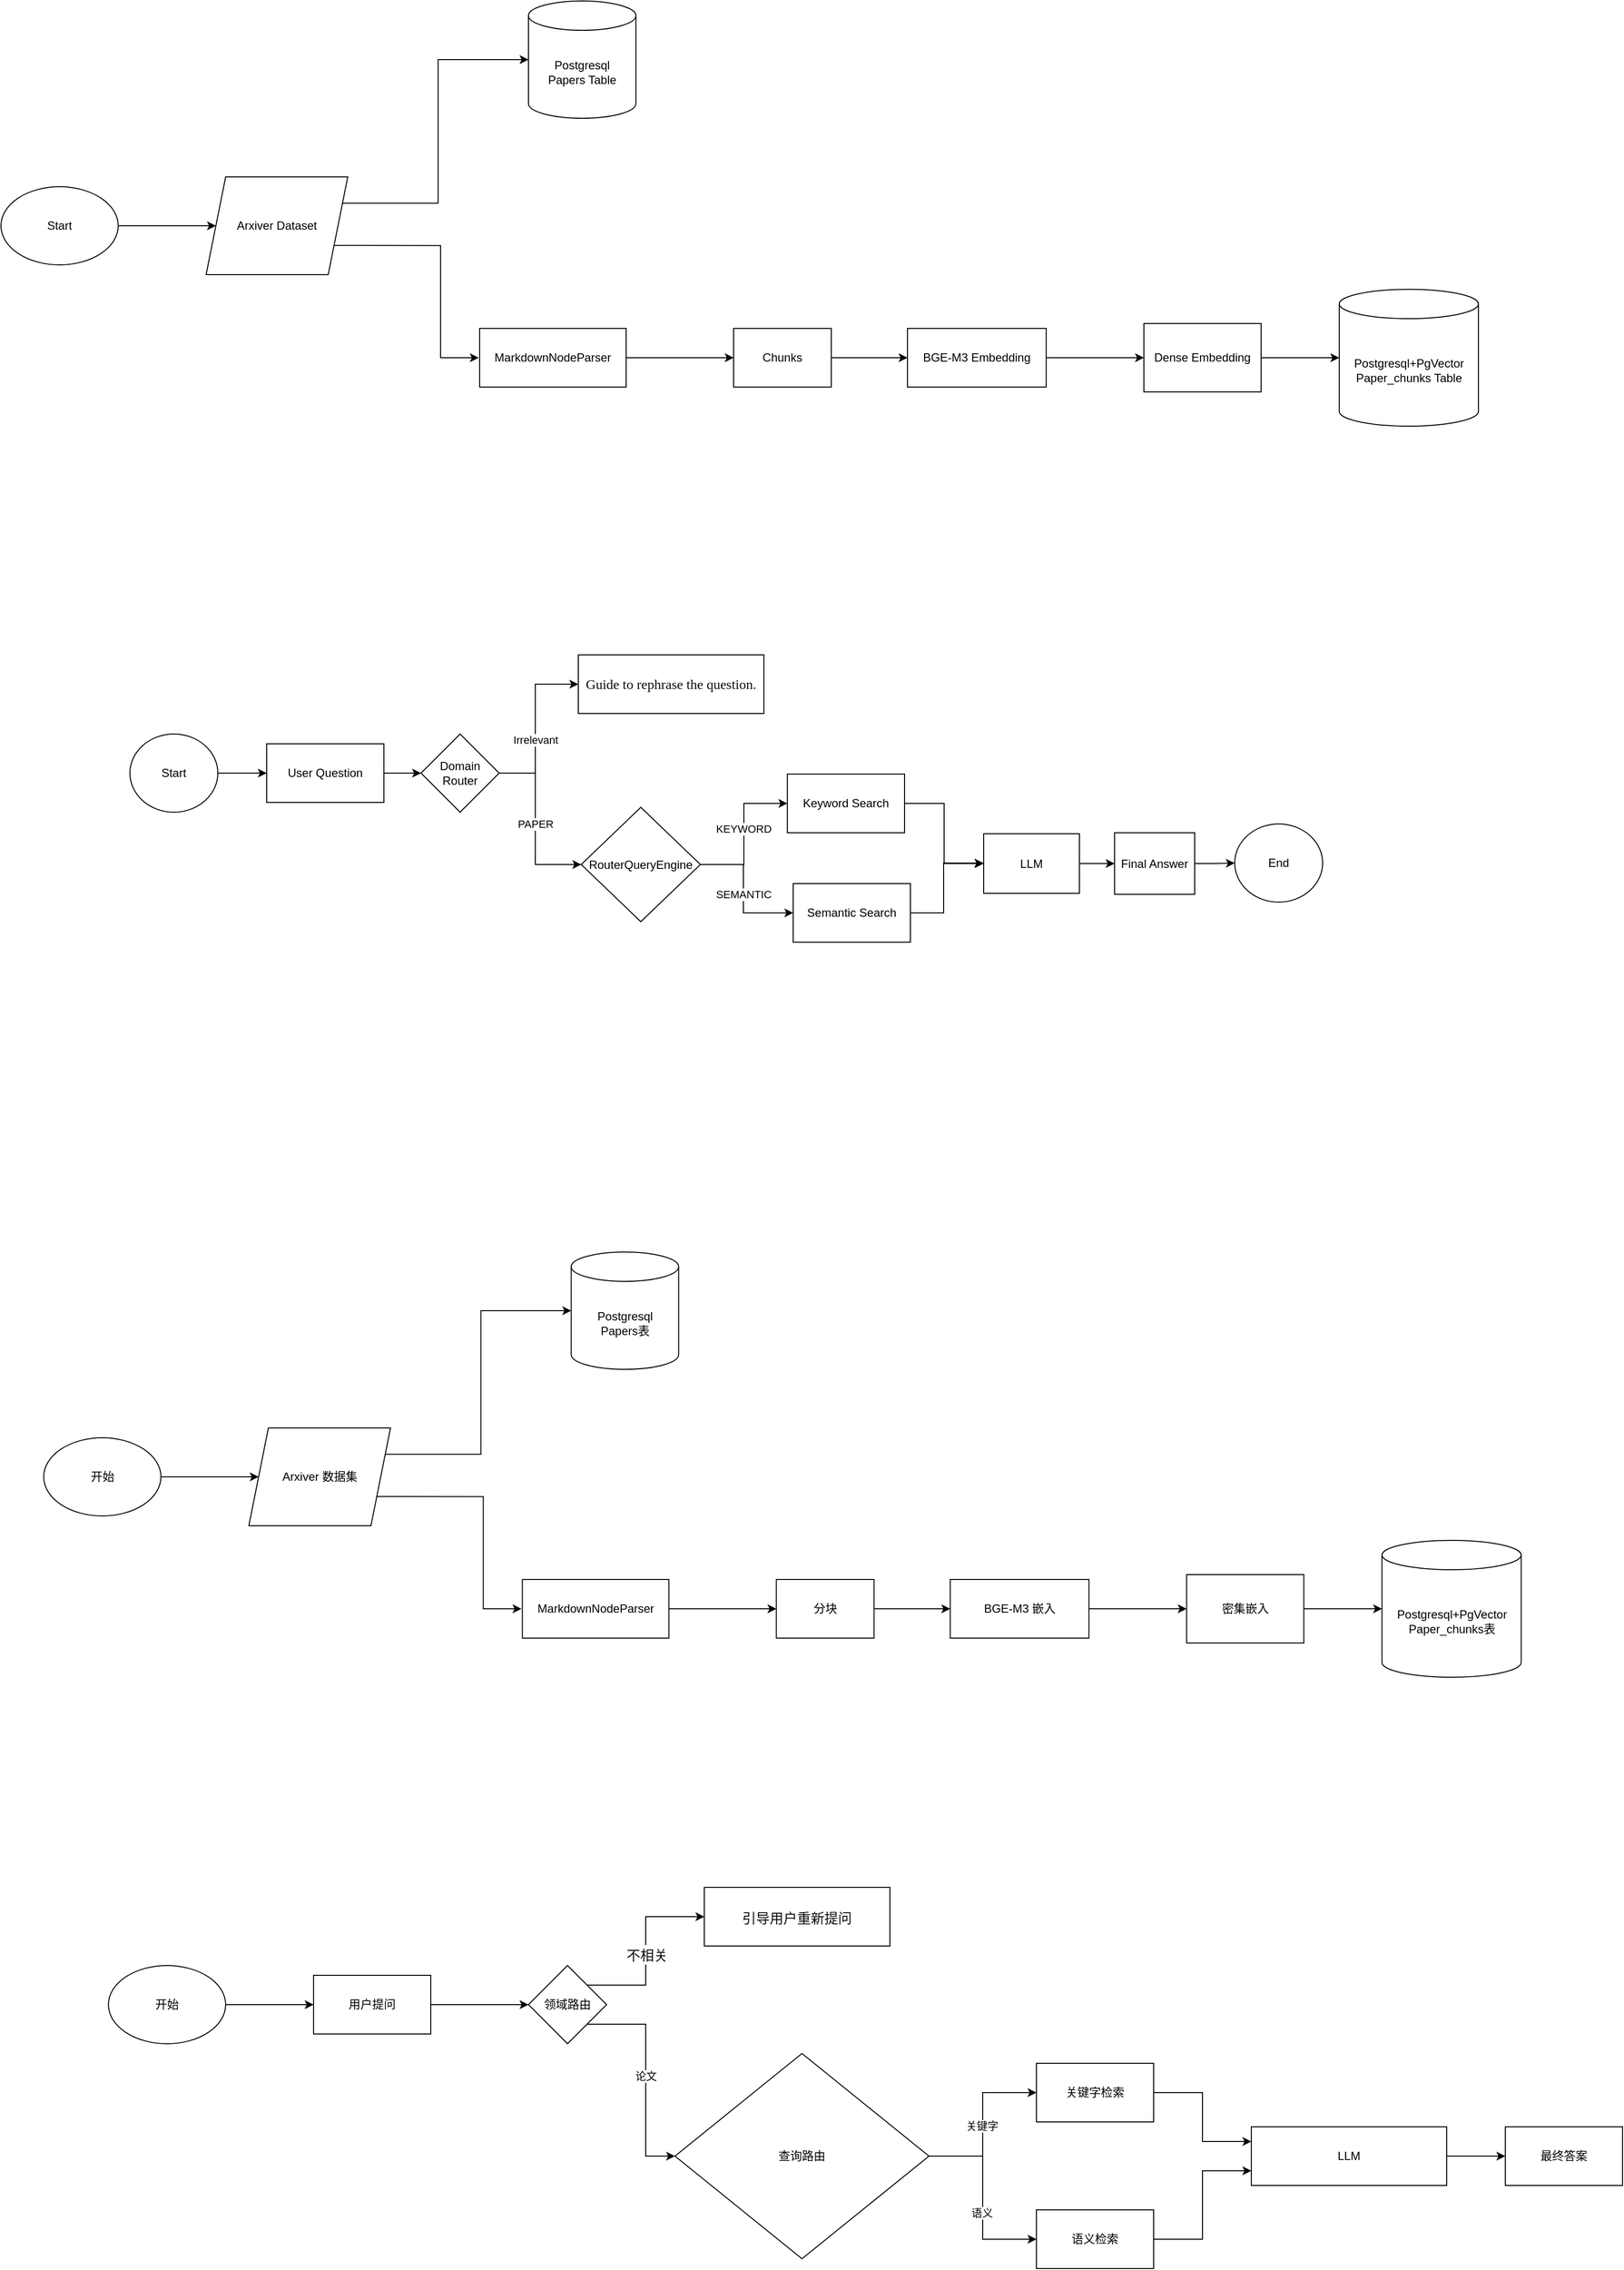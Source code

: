 <mxfile version="26.0.1">
  <diagram name="Page-1" id="H1nWyz-zGky99hEOMY2M">
    <mxGraphModel dx="1303" dy="630" grid="0" gridSize="10" guides="0" tooltips="1" connect="1" arrows="1" fold="1" page="0" pageScale="1" pageWidth="850" pageHeight="1100" math="0" shadow="0">
      <root>
        <mxCell id="0" />
        <mxCell id="1" parent="0" />
        <mxCell id="X-DavWtna-uUhui-5MiI-4" value="Postgresql&lt;div&gt;Papers Table&lt;/div&gt;" style="shape=cylinder3;whiteSpace=wrap;html=1;boundedLbl=1;backgroundOutline=1;size=15;" parent="1" vertex="1">
          <mxGeometry x="550" y="70" width="110" height="120" as="geometry" />
        </mxCell>
        <mxCell id="X-DavWtna-uUhui-5MiI-27" style="edgeStyle=orthogonalEdgeStyle;rounded=0;orthogonalLoop=1;jettySize=auto;html=1;exitX=1;exitY=0.5;exitDx=0;exitDy=0;entryX=0;entryY=0.5;entryDx=0;entryDy=0;" parent="1" source="X-DavWtna-uUhui-5MiI-6" target="X-DavWtna-uUhui-5MiI-7" edge="1">
          <mxGeometry relative="1" as="geometry" />
        </mxCell>
        <mxCell id="X-DavWtna-uUhui-5MiI-6" value="MarkdownNodeParser" style="rounded=0;whiteSpace=wrap;html=1;" parent="1" vertex="1">
          <mxGeometry x="500" y="405" width="150" height="60" as="geometry" />
        </mxCell>
        <mxCell id="X-DavWtna-uUhui-5MiI-28" style="edgeStyle=orthogonalEdgeStyle;rounded=0;orthogonalLoop=1;jettySize=auto;html=1;exitX=1;exitY=0.5;exitDx=0;exitDy=0;" parent="1" source="X-DavWtna-uUhui-5MiI-7" target="X-DavWtna-uUhui-5MiI-9" edge="1">
          <mxGeometry relative="1" as="geometry" />
        </mxCell>
        <mxCell id="X-DavWtna-uUhui-5MiI-7" value="Chunks" style="rounded=0;whiteSpace=wrap;html=1;" parent="1" vertex="1">
          <mxGeometry x="760" y="405" width="100" height="60" as="geometry" />
        </mxCell>
        <mxCell id="X-DavWtna-uUhui-5MiI-29" style="edgeStyle=orthogonalEdgeStyle;rounded=0;orthogonalLoop=1;jettySize=auto;html=1;exitX=1;exitY=0.5;exitDx=0;exitDy=0;entryX=0;entryY=0.5;entryDx=0;entryDy=0;" parent="1" source="X-DavWtna-uUhui-5MiI-9" target="X-DavWtna-uUhui-5MiI-10" edge="1">
          <mxGeometry relative="1" as="geometry" />
        </mxCell>
        <mxCell id="X-DavWtna-uUhui-5MiI-9" value="BGE-M3 Embedding" style="rounded=0;whiteSpace=wrap;html=1;" parent="1" vertex="1">
          <mxGeometry x="938" y="405" width="142" height="60" as="geometry" />
        </mxCell>
        <mxCell id="X-DavWtna-uUhui-5MiI-10" value="Dense Embedding" style="rounded=0;whiteSpace=wrap;html=1;" parent="1" vertex="1">
          <mxGeometry x="1180" y="400" width="120" height="70" as="geometry" />
        </mxCell>
        <mxCell id="X-DavWtna-uUhui-5MiI-11" value="Postgresql+PgVector&lt;div&gt;Paper_chunks Table&lt;/div&gt;" style="shape=cylinder3;whiteSpace=wrap;html=1;boundedLbl=1;backgroundOutline=1;size=15;" parent="1" vertex="1">
          <mxGeometry x="1380" y="365" width="142.5" height="140" as="geometry" />
        </mxCell>
        <mxCell id="X-DavWtna-uUhui-5MiI-20" style="edgeStyle=orthogonalEdgeStyle;rounded=0;orthogonalLoop=1;jettySize=auto;html=1;entryX=0;entryY=0.5;entryDx=0;entryDy=0;" parent="1" source="X-DavWtna-uUhui-5MiI-18" target="X-DavWtna-uUhui-5MiI-19" edge="1">
          <mxGeometry relative="1" as="geometry" />
        </mxCell>
        <mxCell id="X-DavWtna-uUhui-5MiI-18" value="Start" style="ellipse;whiteSpace=wrap;html=1;" parent="1" vertex="1">
          <mxGeometry x="10" y="260" width="120" height="80" as="geometry" />
        </mxCell>
        <mxCell id="X-DavWtna-uUhui-5MiI-26" style="edgeStyle=orthogonalEdgeStyle;rounded=0;orthogonalLoop=1;jettySize=auto;html=1;exitX=1;exitY=0.75;exitDx=0;exitDy=0;entryX=0;entryY=0.5;entryDx=0;entryDy=0;" parent="1" edge="1">
          <mxGeometry relative="1" as="geometry">
            <mxPoint x="349.998" y="320.161" as="sourcePoint" />
            <mxPoint x="499.03" y="435" as="targetPoint" />
            <Array as="points">
              <mxPoint x="460" y="320" />
              <mxPoint x="460" y="435" />
            </Array>
          </mxGeometry>
        </mxCell>
        <mxCell id="X-DavWtna-uUhui-5MiI-19" value="Arxiver Dataset" style="shape=parallelogram;perimeter=parallelogramPerimeter;whiteSpace=wrap;html=1;fixedSize=1;" parent="1" vertex="1">
          <mxGeometry x="220" y="250" width="145" height="100" as="geometry" />
        </mxCell>
        <mxCell id="X-DavWtna-uUhui-5MiI-23" style="edgeStyle=orthogonalEdgeStyle;rounded=0;orthogonalLoop=1;jettySize=auto;html=1;exitX=1;exitY=0.25;exitDx=0;exitDy=0;entryX=0;entryY=0.5;entryDx=0;entryDy=0;entryPerimeter=0;" parent="1" source="X-DavWtna-uUhui-5MiI-19" target="X-DavWtna-uUhui-5MiI-4" edge="1">
          <mxGeometry relative="1" as="geometry">
            <mxPoint x="520" y="140" as="targetPoint" />
          </mxGeometry>
        </mxCell>
        <mxCell id="X-DavWtna-uUhui-5MiI-30" style="edgeStyle=orthogonalEdgeStyle;rounded=0;orthogonalLoop=1;jettySize=auto;html=1;exitX=1;exitY=0.5;exitDx=0;exitDy=0;entryX=0;entryY=0.5;entryDx=0;entryDy=0;entryPerimeter=0;" parent="1" source="X-DavWtna-uUhui-5MiI-10" target="X-DavWtna-uUhui-5MiI-11" edge="1">
          <mxGeometry relative="1" as="geometry" />
        </mxCell>
        <mxCell id="X-DavWtna-uUhui-5MiI-44" style="edgeStyle=orthogonalEdgeStyle;rounded=0;orthogonalLoop=1;jettySize=auto;html=1;exitX=1;exitY=0.5;exitDx=0;exitDy=0;entryX=0;entryY=0.5;entryDx=0;entryDy=0;" parent="1" source="X-DavWtna-uUhui-5MiI-32" target="X-DavWtna-uUhui-5MiI-33" edge="1">
          <mxGeometry relative="1" as="geometry" />
        </mxCell>
        <mxCell id="X-DavWtna-uUhui-5MiI-32" value="Start" style="ellipse;whiteSpace=wrap;html=1;" parent="1" vertex="1">
          <mxGeometry x="142" y="820" width="90" height="80" as="geometry" />
        </mxCell>
        <mxCell id="X-DavWtna-uUhui-5MiI-45" style="edgeStyle=orthogonalEdgeStyle;rounded=0;orthogonalLoop=1;jettySize=auto;html=1;exitX=1;exitY=0.5;exitDx=0;exitDy=0;entryX=0;entryY=0.5;entryDx=0;entryDy=0;" parent="1" source="X-DavWtna-uUhui-5MiI-33" target="X-DavWtna-uUhui-5MiI-34" edge="1">
          <mxGeometry relative="1" as="geometry" />
        </mxCell>
        <mxCell id="X-DavWtna-uUhui-5MiI-33" value="User Question" style="rounded=0;whiteSpace=wrap;html=1;" parent="1" vertex="1">
          <mxGeometry x="282" y="830" width="120" height="60" as="geometry" />
        </mxCell>
        <mxCell id="AyWGeNoxoa-37tQaOYcG-12" style="edgeStyle=orthogonalEdgeStyle;rounded=0;orthogonalLoop=1;jettySize=auto;html=1;exitX=1;exitY=0.5;exitDx=0;exitDy=0;entryX=0;entryY=0.5;entryDx=0;entryDy=0;" edge="1" parent="1" source="X-DavWtna-uUhui-5MiI-34" target="X-DavWtna-uUhui-5MiI-37">
          <mxGeometry relative="1" as="geometry">
            <Array as="points">
              <mxPoint x="557" y="860" />
              <mxPoint x="557" y="769" />
            </Array>
          </mxGeometry>
        </mxCell>
        <mxCell id="AyWGeNoxoa-37tQaOYcG-14" value="Irrelevant" style="edgeLabel;html=1;align=center;verticalAlign=middle;resizable=0;points=[];" vertex="1" connectable="0" parent="AyWGeNoxoa-37tQaOYcG-12">
          <mxGeometry x="-0.172" relative="1" as="geometry">
            <mxPoint as="offset" />
          </mxGeometry>
        </mxCell>
        <mxCell id="AyWGeNoxoa-37tQaOYcG-13" value="PAPER" style="edgeStyle=orthogonalEdgeStyle;rounded=0;orthogonalLoop=1;jettySize=auto;html=1;exitX=1;exitY=0.5;exitDx=0;exitDy=0;entryX=0;entryY=0.5;entryDx=0;entryDy=0;" edge="1" parent="1" source="X-DavWtna-uUhui-5MiI-34" target="AyWGeNoxoa-37tQaOYcG-2">
          <mxGeometry relative="1" as="geometry">
            <Array as="points">
              <mxPoint x="557" y="860" />
              <mxPoint x="557" y="954" />
            </Array>
          </mxGeometry>
        </mxCell>
        <mxCell id="X-DavWtna-uUhui-5MiI-34" value="Domain Router" style="rhombus;whiteSpace=wrap;html=1;" parent="1" vertex="1">
          <mxGeometry x="440" y="820" width="80" height="80" as="geometry" />
        </mxCell>
        <mxCell id="X-DavWtna-uUhui-5MiI-37" value="&lt;p style=&quot;margin: 0px; font-variant-numeric: normal; font-variant-east-asian: normal; font-variant-alternates: normal; font-size-adjust: none; font-kerning: auto; font-optical-sizing: auto; font-feature-settings: normal; font-variation-settings: normal; font-variant-position: normal; font-variant-emoji: normal; font-stretch: normal; font-size: 14px; line-height: normal; font-family: &amp;quot;.AppleSystemUIFont&amp;quot;; color: rgb(14, 14, 14); text-align: start;&quot; class=&quot;p1&quot;&gt;Guide to rephrase the question.&lt;/p&gt;" style="rounded=0;whiteSpace=wrap;html=1;" parent="1" vertex="1">
          <mxGeometry x="601" y="739" width="190" height="60" as="geometry" />
        </mxCell>
        <mxCell id="AyWGeNoxoa-37tQaOYcG-9" style="edgeStyle=orthogonalEdgeStyle;rounded=0;orthogonalLoop=1;jettySize=auto;html=1;exitX=1;exitY=0.5;exitDx=0;exitDy=0;entryX=0;entryY=0.5;entryDx=0;entryDy=0;" edge="1" parent="1" source="X-DavWtna-uUhui-5MiI-40" target="X-DavWtna-uUhui-5MiI-42">
          <mxGeometry relative="1" as="geometry" />
        </mxCell>
        <mxCell id="X-DavWtna-uUhui-5MiI-40" value="Keyword Search" style="rounded=0;whiteSpace=wrap;html=1;" parent="1" vertex="1">
          <mxGeometry x="815" y="861" width="120" height="60" as="geometry" />
        </mxCell>
        <mxCell id="AyWGeNoxoa-37tQaOYcG-10" style="edgeStyle=orthogonalEdgeStyle;rounded=0;orthogonalLoop=1;jettySize=auto;html=1;exitX=1;exitY=0.5;exitDx=0;exitDy=0;" edge="1" parent="1" source="X-DavWtna-uUhui-5MiI-41">
          <mxGeometry relative="1" as="geometry">
            <mxPoint x="1015.652" y="951.957" as="targetPoint" />
            <Array as="points">
              <mxPoint x="975" y="1003" />
              <mxPoint x="975" y="952" />
            </Array>
          </mxGeometry>
        </mxCell>
        <mxCell id="X-DavWtna-uUhui-5MiI-41" value="Semantic Search" style="rounded=0;whiteSpace=wrap;html=1;" parent="1" vertex="1">
          <mxGeometry x="821" y="973" width="120" height="60" as="geometry" />
        </mxCell>
        <mxCell id="X-DavWtna-uUhui-5MiI-55" style="edgeStyle=orthogonalEdgeStyle;rounded=0;orthogonalLoop=1;jettySize=auto;html=1;exitX=1;exitY=0.5;exitDx=0;exitDy=0;entryX=0;entryY=0.5;entryDx=0;entryDy=0;" parent="1" source="X-DavWtna-uUhui-5MiI-42" target="X-DavWtna-uUhui-5MiI-43" edge="1">
          <mxGeometry relative="1" as="geometry" />
        </mxCell>
        <mxCell id="X-DavWtna-uUhui-5MiI-42" value="LLM" style="rounded=0;whiteSpace=wrap;html=1;" parent="1" vertex="1">
          <mxGeometry x="1016" y="922" width="98" height="61" as="geometry" />
        </mxCell>
        <mxCell id="AyWGeNoxoa-37tQaOYcG-7" style="edgeStyle=orthogonalEdgeStyle;rounded=0;orthogonalLoop=1;jettySize=auto;html=1;exitX=1;exitY=0.5;exitDx=0;exitDy=0;entryX=0;entryY=0.5;entryDx=0;entryDy=0;" edge="1" parent="1" source="X-DavWtna-uUhui-5MiI-43" target="AyWGeNoxoa-37tQaOYcG-6">
          <mxGeometry relative="1" as="geometry" />
        </mxCell>
        <mxCell id="X-DavWtna-uUhui-5MiI-43" value="Final Answer" style="rounded=0;whiteSpace=wrap;html=1;" parent="1" vertex="1">
          <mxGeometry x="1150" y="921" width="82" height="63" as="geometry" />
        </mxCell>
        <mxCell id="zXurdi6o70h0bKn79Gws-15" value="Postgresql&lt;div&gt;Papers表&lt;/div&gt;" style="shape=cylinder3;whiteSpace=wrap;html=1;boundedLbl=1;backgroundOutline=1;size=15;" parent="1" vertex="1">
          <mxGeometry x="593.75" y="1350" width="110" height="120" as="geometry" />
        </mxCell>
        <mxCell id="zXurdi6o70h0bKn79Gws-16" style="edgeStyle=orthogonalEdgeStyle;rounded=0;orthogonalLoop=1;jettySize=auto;html=1;exitX=1;exitY=0.5;exitDx=0;exitDy=0;entryX=0;entryY=0.5;entryDx=0;entryDy=0;" parent="1" source="zXurdi6o70h0bKn79Gws-17" target="zXurdi6o70h0bKn79Gws-19" edge="1">
          <mxGeometry relative="1" as="geometry" />
        </mxCell>
        <mxCell id="zXurdi6o70h0bKn79Gws-17" value="MarkdownNodeParser" style="rounded=0;whiteSpace=wrap;html=1;" parent="1" vertex="1">
          <mxGeometry x="543.75" y="1685" width="150" height="60" as="geometry" />
        </mxCell>
        <mxCell id="zXurdi6o70h0bKn79Gws-18" style="edgeStyle=orthogonalEdgeStyle;rounded=0;orthogonalLoop=1;jettySize=auto;html=1;exitX=1;exitY=0.5;exitDx=0;exitDy=0;" parent="1" source="zXurdi6o70h0bKn79Gws-19" target="zXurdi6o70h0bKn79Gws-21" edge="1">
          <mxGeometry relative="1" as="geometry" />
        </mxCell>
        <mxCell id="zXurdi6o70h0bKn79Gws-19" value="分块" style="rounded=0;whiteSpace=wrap;html=1;" parent="1" vertex="1">
          <mxGeometry x="803.75" y="1685" width="100" height="60" as="geometry" />
        </mxCell>
        <mxCell id="zXurdi6o70h0bKn79Gws-20" style="edgeStyle=orthogonalEdgeStyle;rounded=0;orthogonalLoop=1;jettySize=auto;html=1;exitX=1;exitY=0.5;exitDx=0;exitDy=0;entryX=0;entryY=0.5;entryDx=0;entryDy=0;" parent="1" source="zXurdi6o70h0bKn79Gws-21" target="zXurdi6o70h0bKn79Gws-22" edge="1">
          <mxGeometry relative="1" as="geometry" />
        </mxCell>
        <mxCell id="zXurdi6o70h0bKn79Gws-21" value="BGE-M3 嵌入" style="rounded=0;whiteSpace=wrap;html=1;" parent="1" vertex="1">
          <mxGeometry x="981.75" y="1685" width="142" height="60" as="geometry" />
        </mxCell>
        <mxCell id="zXurdi6o70h0bKn79Gws-22" value="密集嵌入" style="rounded=0;whiteSpace=wrap;html=1;" parent="1" vertex="1">
          <mxGeometry x="1223.75" y="1680" width="120" height="70" as="geometry" />
        </mxCell>
        <mxCell id="zXurdi6o70h0bKn79Gws-23" value="Postgresql+PgVector&lt;div&gt;Paper_chunks表&lt;/div&gt;" style="shape=cylinder3;whiteSpace=wrap;html=1;boundedLbl=1;backgroundOutline=1;size=15;" parent="1" vertex="1">
          <mxGeometry x="1423.75" y="1645" width="142.5" height="140" as="geometry" />
        </mxCell>
        <mxCell id="zXurdi6o70h0bKn79Gws-24" style="edgeStyle=orthogonalEdgeStyle;rounded=0;orthogonalLoop=1;jettySize=auto;html=1;entryX=0;entryY=0.5;entryDx=0;entryDy=0;" parent="1" source="zXurdi6o70h0bKn79Gws-25" target="zXurdi6o70h0bKn79Gws-27" edge="1">
          <mxGeometry relative="1" as="geometry" />
        </mxCell>
        <mxCell id="zXurdi6o70h0bKn79Gws-25" value="开始" style="ellipse;whiteSpace=wrap;html=1;" parent="1" vertex="1">
          <mxGeometry x="53.75" y="1540" width="120" height="80" as="geometry" />
        </mxCell>
        <mxCell id="zXurdi6o70h0bKn79Gws-26" style="edgeStyle=orthogonalEdgeStyle;rounded=0;orthogonalLoop=1;jettySize=auto;html=1;exitX=1;exitY=0.75;exitDx=0;exitDy=0;entryX=0;entryY=0.5;entryDx=0;entryDy=0;" parent="1" edge="1">
          <mxGeometry relative="1" as="geometry">
            <mxPoint x="393.748" y="1600.161" as="sourcePoint" />
            <mxPoint x="542.78" y="1715" as="targetPoint" />
            <Array as="points">
              <mxPoint x="503.75" y="1600" />
              <mxPoint x="503.75" y="1715" />
            </Array>
          </mxGeometry>
        </mxCell>
        <mxCell id="zXurdi6o70h0bKn79Gws-27" value="Arxiver 数据集" style="shape=parallelogram;perimeter=parallelogramPerimeter;whiteSpace=wrap;html=1;fixedSize=1;" parent="1" vertex="1">
          <mxGeometry x="263.75" y="1530" width="145" height="100" as="geometry" />
        </mxCell>
        <mxCell id="zXurdi6o70h0bKn79Gws-28" style="edgeStyle=orthogonalEdgeStyle;rounded=0;orthogonalLoop=1;jettySize=auto;html=1;exitX=1;exitY=0.25;exitDx=0;exitDy=0;entryX=0;entryY=0.5;entryDx=0;entryDy=0;entryPerimeter=0;" parent="1" source="zXurdi6o70h0bKn79Gws-27" target="zXurdi6o70h0bKn79Gws-15" edge="1">
          <mxGeometry relative="1" as="geometry">
            <mxPoint x="563.75" y="1420" as="targetPoint" />
          </mxGeometry>
        </mxCell>
        <mxCell id="zXurdi6o70h0bKn79Gws-29" style="edgeStyle=orthogonalEdgeStyle;rounded=0;orthogonalLoop=1;jettySize=auto;html=1;exitX=1;exitY=0.5;exitDx=0;exitDy=0;entryX=0;entryY=0.5;entryDx=0;entryDy=0;entryPerimeter=0;" parent="1" source="zXurdi6o70h0bKn79Gws-22" target="zXurdi6o70h0bKn79Gws-23" edge="1">
          <mxGeometry relative="1" as="geometry" />
        </mxCell>
        <mxCell id="zXurdi6o70h0bKn79Gws-30" style="edgeStyle=orthogonalEdgeStyle;rounded=0;orthogonalLoop=1;jettySize=auto;html=1;exitX=1;exitY=0.5;exitDx=0;exitDy=0;entryX=0;entryY=0.5;entryDx=0;entryDy=0;" parent="1" source="zXurdi6o70h0bKn79Gws-31" target="zXurdi6o70h0bKn79Gws-33" edge="1">
          <mxGeometry relative="1" as="geometry" />
        </mxCell>
        <mxCell id="zXurdi6o70h0bKn79Gws-31" value="开始" style="ellipse;whiteSpace=wrap;html=1;" parent="1" vertex="1">
          <mxGeometry x="120" y="2080" width="120" height="80" as="geometry" />
        </mxCell>
        <mxCell id="zXurdi6o70h0bKn79Gws-32" style="edgeStyle=orthogonalEdgeStyle;rounded=0;orthogonalLoop=1;jettySize=auto;html=1;exitX=1;exitY=0.5;exitDx=0;exitDy=0;entryX=0;entryY=0.5;entryDx=0;entryDy=0;" parent="1" source="zXurdi6o70h0bKn79Gws-33" target="zXurdi6o70h0bKn79Gws-37" edge="1">
          <mxGeometry relative="1" as="geometry" />
        </mxCell>
        <mxCell id="zXurdi6o70h0bKn79Gws-33" value="用户提问" style="rounded=0;whiteSpace=wrap;html=1;" parent="1" vertex="1">
          <mxGeometry x="330" y="2090" width="120" height="60" as="geometry" />
        </mxCell>
        <mxCell id="zXurdi6o70h0bKn79Gws-34" style="edgeStyle=orthogonalEdgeStyle;rounded=0;orthogonalLoop=1;jettySize=auto;html=1;exitX=1;exitY=0;exitDx=0;exitDy=0;entryX=0;entryY=0.5;entryDx=0;entryDy=0;" parent="1" source="zXurdi6o70h0bKn79Gws-37" target="zXurdi6o70h0bKn79Gws-38" edge="1">
          <mxGeometry relative="1" as="geometry">
            <Array as="points">
              <mxPoint x="670" y="2100" />
              <mxPoint x="670" y="2030" />
            </Array>
          </mxGeometry>
        </mxCell>
        <mxCell id="zXurdi6o70h0bKn79Gws-35" value="&lt;p style=&quot;margin: 0px; font-variant-numeric: normal; font-variant-east-asian: normal; font-variant-alternates: normal; font-size-adjust: none; font-kerning: auto; font-optical-sizing: auto; font-feature-settings: normal; font-variation-settings: normal; font-variant-position: normal; font-variant-emoji: normal; font-stretch: normal; font-size: 14px; line-height: normal; font-family: &amp;quot;.AppleSystemUIFont&amp;quot;; color: rgb(14, 14, 14); text-align: start; text-wrap-mode: wrap;&quot; class=&quot;p1&quot;&gt;不相关&lt;/p&gt;" style="edgeLabel;html=1;align=center;verticalAlign=middle;resizable=0;points=[];" parent="zXurdi6o70h0bKn79Gws-34" vertex="1" connectable="0">
          <mxGeometry x="-0.025" y="-1" relative="1" as="geometry">
            <mxPoint as="offset" />
          </mxGeometry>
        </mxCell>
        <mxCell id="zXurdi6o70h0bKn79Gws-36" value="论文" style="edgeStyle=orthogonalEdgeStyle;rounded=0;orthogonalLoop=1;jettySize=auto;html=1;exitX=1;exitY=1;exitDx=0;exitDy=0;entryX=0;entryY=0.5;entryDx=0;entryDy=0;" parent="1" source="zXurdi6o70h0bKn79Gws-37" target="zXurdi6o70h0bKn79Gws-43" edge="1">
          <mxGeometry x="0.002" relative="1" as="geometry">
            <Array as="points">
              <mxPoint x="670" y="2140" />
              <mxPoint x="670" y="2275" />
            </Array>
            <mxPoint as="offset" />
          </mxGeometry>
        </mxCell>
        <mxCell id="zXurdi6o70h0bKn79Gws-37" value="领域路由" style="rhombus;whiteSpace=wrap;html=1;" parent="1" vertex="1">
          <mxGeometry x="550" y="2080" width="80" height="80" as="geometry" />
        </mxCell>
        <mxCell id="zXurdi6o70h0bKn79Gws-38" value="&lt;p style=&quot;margin: 0px; font-variant-numeric: normal; font-variant-east-asian: normal; font-variant-alternates: normal; font-size-adjust: none; font-kerning: auto; font-optical-sizing: auto; font-feature-settings: normal; font-variation-settings: normal; font-variant-position: normal; font-variant-emoji: normal; font-stretch: normal; font-size: 14px; line-height: normal; font-family: &amp;quot;.AppleSystemUIFont&amp;quot;; color: rgb(14, 14, 14); text-align: start;&quot; class=&quot;p1&quot;&gt;引导用户重新提问&lt;/p&gt;" style="rounded=0;whiteSpace=wrap;html=1;" parent="1" vertex="1">
          <mxGeometry x="730" y="2000" width="190" height="60" as="geometry" />
        </mxCell>
        <mxCell id="zXurdi6o70h0bKn79Gws-39" style="edgeStyle=orthogonalEdgeStyle;rounded=0;orthogonalLoop=1;jettySize=auto;html=1;exitX=1;exitY=0.5;exitDx=0;exitDy=0;entryX=0;entryY=0.5;entryDx=0;entryDy=0;" parent="1" source="zXurdi6o70h0bKn79Gws-43" target="zXurdi6o70h0bKn79Gws-45" edge="1">
          <mxGeometry relative="1" as="geometry" />
        </mxCell>
        <mxCell id="zXurdi6o70h0bKn79Gws-40" value="关键字" style="edgeLabel;html=1;align=center;verticalAlign=middle;resizable=0;points=[];" parent="zXurdi6o70h0bKn79Gws-39" vertex="1" connectable="0">
          <mxGeometry x="-0.02" y="1" relative="1" as="geometry">
            <mxPoint as="offset" />
          </mxGeometry>
        </mxCell>
        <mxCell id="zXurdi6o70h0bKn79Gws-41" style="edgeStyle=orthogonalEdgeStyle;rounded=0;orthogonalLoop=1;jettySize=auto;html=1;exitX=1;exitY=0.5;exitDx=0;exitDy=0;entryX=0;entryY=0.5;entryDx=0;entryDy=0;" parent="1" source="zXurdi6o70h0bKn79Gws-43" target="zXurdi6o70h0bKn79Gws-47" edge="1">
          <mxGeometry relative="1" as="geometry" />
        </mxCell>
        <mxCell id="zXurdi6o70h0bKn79Gws-42" value="语义" style="edgeLabel;html=1;align=center;verticalAlign=middle;resizable=0;points=[];" parent="zXurdi6o70h0bKn79Gws-41" vertex="1" connectable="0">
          <mxGeometry x="0.156" y="-1" relative="1" as="geometry">
            <mxPoint as="offset" />
          </mxGeometry>
        </mxCell>
        <mxCell id="zXurdi6o70h0bKn79Gws-43" value="查询路由" style="rhombus;whiteSpace=wrap;html=1;" parent="1" vertex="1">
          <mxGeometry x="700" y="2170" width="260" height="210" as="geometry" />
        </mxCell>
        <mxCell id="zXurdi6o70h0bKn79Gws-44" style="edgeStyle=orthogonalEdgeStyle;rounded=0;orthogonalLoop=1;jettySize=auto;html=1;exitX=1;exitY=0.5;exitDx=0;exitDy=0;entryX=0;entryY=0.25;entryDx=0;entryDy=0;" parent="1" source="zXurdi6o70h0bKn79Gws-45" target="zXurdi6o70h0bKn79Gws-49" edge="1">
          <mxGeometry relative="1" as="geometry" />
        </mxCell>
        <mxCell id="zXurdi6o70h0bKn79Gws-45" value="关键字检索" style="rounded=0;whiteSpace=wrap;html=1;" parent="1" vertex="1">
          <mxGeometry x="1070" y="2180" width="120" height="60" as="geometry" />
        </mxCell>
        <mxCell id="zXurdi6o70h0bKn79Gws-46" style="edgeStyle=orthogonalEdgeStyle;rounded=0;orthogonalLoop=1;jettySize=auto;html=1;exitX=1;exitY=0.5;exitDx=0;exitDy=0;entryX=0;entryY=0.75;entryDx=0;entryDy=0;" parent="1" source="zXurdi6o70h0bKn79Gws-47" target="zXurdi6o70h0bKn79Gws-49" edge="1">
          <mxGeometry relative="1" as="geometry" />
        </mxCell>
        <mxCell id="zXurdi6o70h0bKn79Gws-47" value="语义检索" style="rounded=0;whiteSpace=wrap;html=1;" parent="1" vertex="1">
          <mxGeometry x="1070" y="2330" width="120" height="60" as="geometry" />
        </mxCell>
        <mxCell id="zXurdi6o70h0bKn79Gws-48" style="edgeStyle=orthogonalEdgeStyle;rounded=0;orthogonalLoop=1;jettySize=auto;html=1;exitX=1;exitY=0.5;exitDx=0;exitDy=0;entryX=0;entryY=0.5;entryDx=0;entryDy=0;" parent="1" source="zXurdi6o70h0bKn79Gws-49" target="zXurdi6o70h0bKn79Gws-50" edge="1">
          <mxGeometry relative="1" as="geometry" />
        </mxCell>
        <mxCell id="zXurdi6o70h0bKn79Gws-49" value="LLM" style="rounded=0;whiteSpace=wrap;html=1;" parent="1" vertex="1">
          <mxGeometry x="1290" y="2245" width="200" height="60" as="geometry" />
        </mxCell>
        <mxCell id="zXurdi6o70h0bKn79Gws-50" value="最终答案" style="rounded=0;whiteSpace=wrap;html=1;" parent="1" vertex="1">
          <mxGeometry x="1550" y="2245" width="120" height="60" as="geometry" />
        </mxCell>
        <mxCell id="AyWGeNoxoa-37tQaOYcG-3" style="edgeStyle=orthogonalEdgeStyle;rounded=0;orthogonalLoop=1;jettySize=auto;html=1;exitX=1;exitY=0.5;exitDx=0;exitDy=0;entryX=0;entryY=0.5;entryDx=0;entryDy=0;" edge="1" parent="1" source="AyWGeNoxoa-37tQaOYcG-2" target="X-DavWtna-uUhui-5MiI-40">
          <mxGeometry relative="1" as="geometry" />
        </mxCell>
        <mxCell id="AyWGeNoxoa-37tQaOYcG-5" value="KEYWORD" style="edgeLabel;html=1;align=center;verticalAlign=middle;resizable=0;points=[];" vertex="1" connectable="0" parent="AyWGeNoxoa-37tQaOYcG-3">
          <mxGeometry x="0.069" y="2" relative="1" as="geometry">
            <mxPoint x="1" as="offset" />
          </mxGeometry>
        </mxCell>
        <mxCell id="AyWGeNoxoa-37tQaOYcG-8" style="edgeStyle=orthogonalEdgeStyle;rounded=0;orthogonalLoop=1;jettySize=auto;html=1;exitX=1;exitY=0.5;exitDx=0;exitDy=0;entryX=0;entryY=0.5;entryDx=0;entryDy=0;" edge="1" parent="1" source="AyWGeNoxoa-37tQaOYcG-2" target="X-DavWtna-uUhui-5MiI-41">
          <mxGeometry relative="1" as="geometry">
            <Array as="points">
              <mxPoint x="770" y="954" />
              <mxPoint x="770" y="1003" />
            </Array>
          </mxGeometry>
        </mxCell>
        <mxCell id="AyWGeNoxoa-37tQaOYcG-11" value="SEMANTIC" style="edgeLabel;html=1;align=center;verticalAlign=middle;resizable=0;points=[];" vertex="1" connectable="0" parent="AyWGeNoxoa-37tQaOYcG-8">
          <mxGeometry x="0.033" relative="1" as="geometry">
            <mxPoint as="offset" />
          </mxGeometry>
        </mxCell>
        <mxCell id="AyWGeNoxoa-37tQaOYcG-2" value="RouterQueryEngine" style="rhombus;whiteSpace=wrap;html=1;" vertex="1" parent="1">
          <mxGeometry x="604" y="895" width="122" height="117" as="geometry" />
        </mxCell>
        <mxCell id="AyWGeNoxoa-37tQaOYcG-6" value="End" style="ellipse;whiteSpace=wrap;html=1;" vertex="1" parent="1">
          <mxGeometry x="1273" y="912" width="90" height="80" as="geometry" />
        </mxCell>
      </root>
    </mxGraphModel>
  </diagram>
</mxfile>
